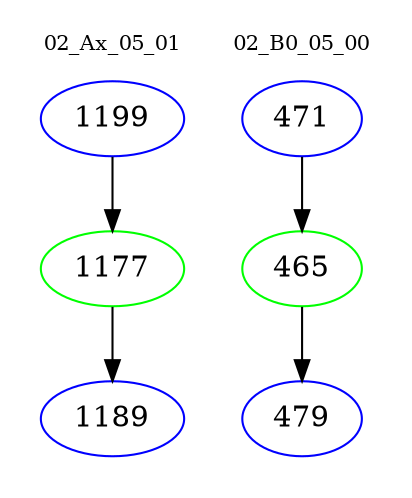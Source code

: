 digraph{
subgraph cluster_0 {
color = white
label = "02_Ax_05_01";
fontsize=10;
T0_1199 [label="1199", color="blue"]
T0_1199 -> T0_1177 [color="black"]
T0_1177 [label="1177", color="green"]
T0_1177 -> T0_1189 [color="black"]
T0_1189 [label="1189", color="blue"]
}
subgraph cluster_1 {
color = white
label = "02_B0_05_00";
fontsize=10;
T1_471 [label="471", color="blue"]
T1_471 -> T1_465 [color="black"]
T1_465 [label="465", color="green"]
T1_465 -> T1_479 [color="black"]
T1_479 [label="479", color="blue"]
}
}
